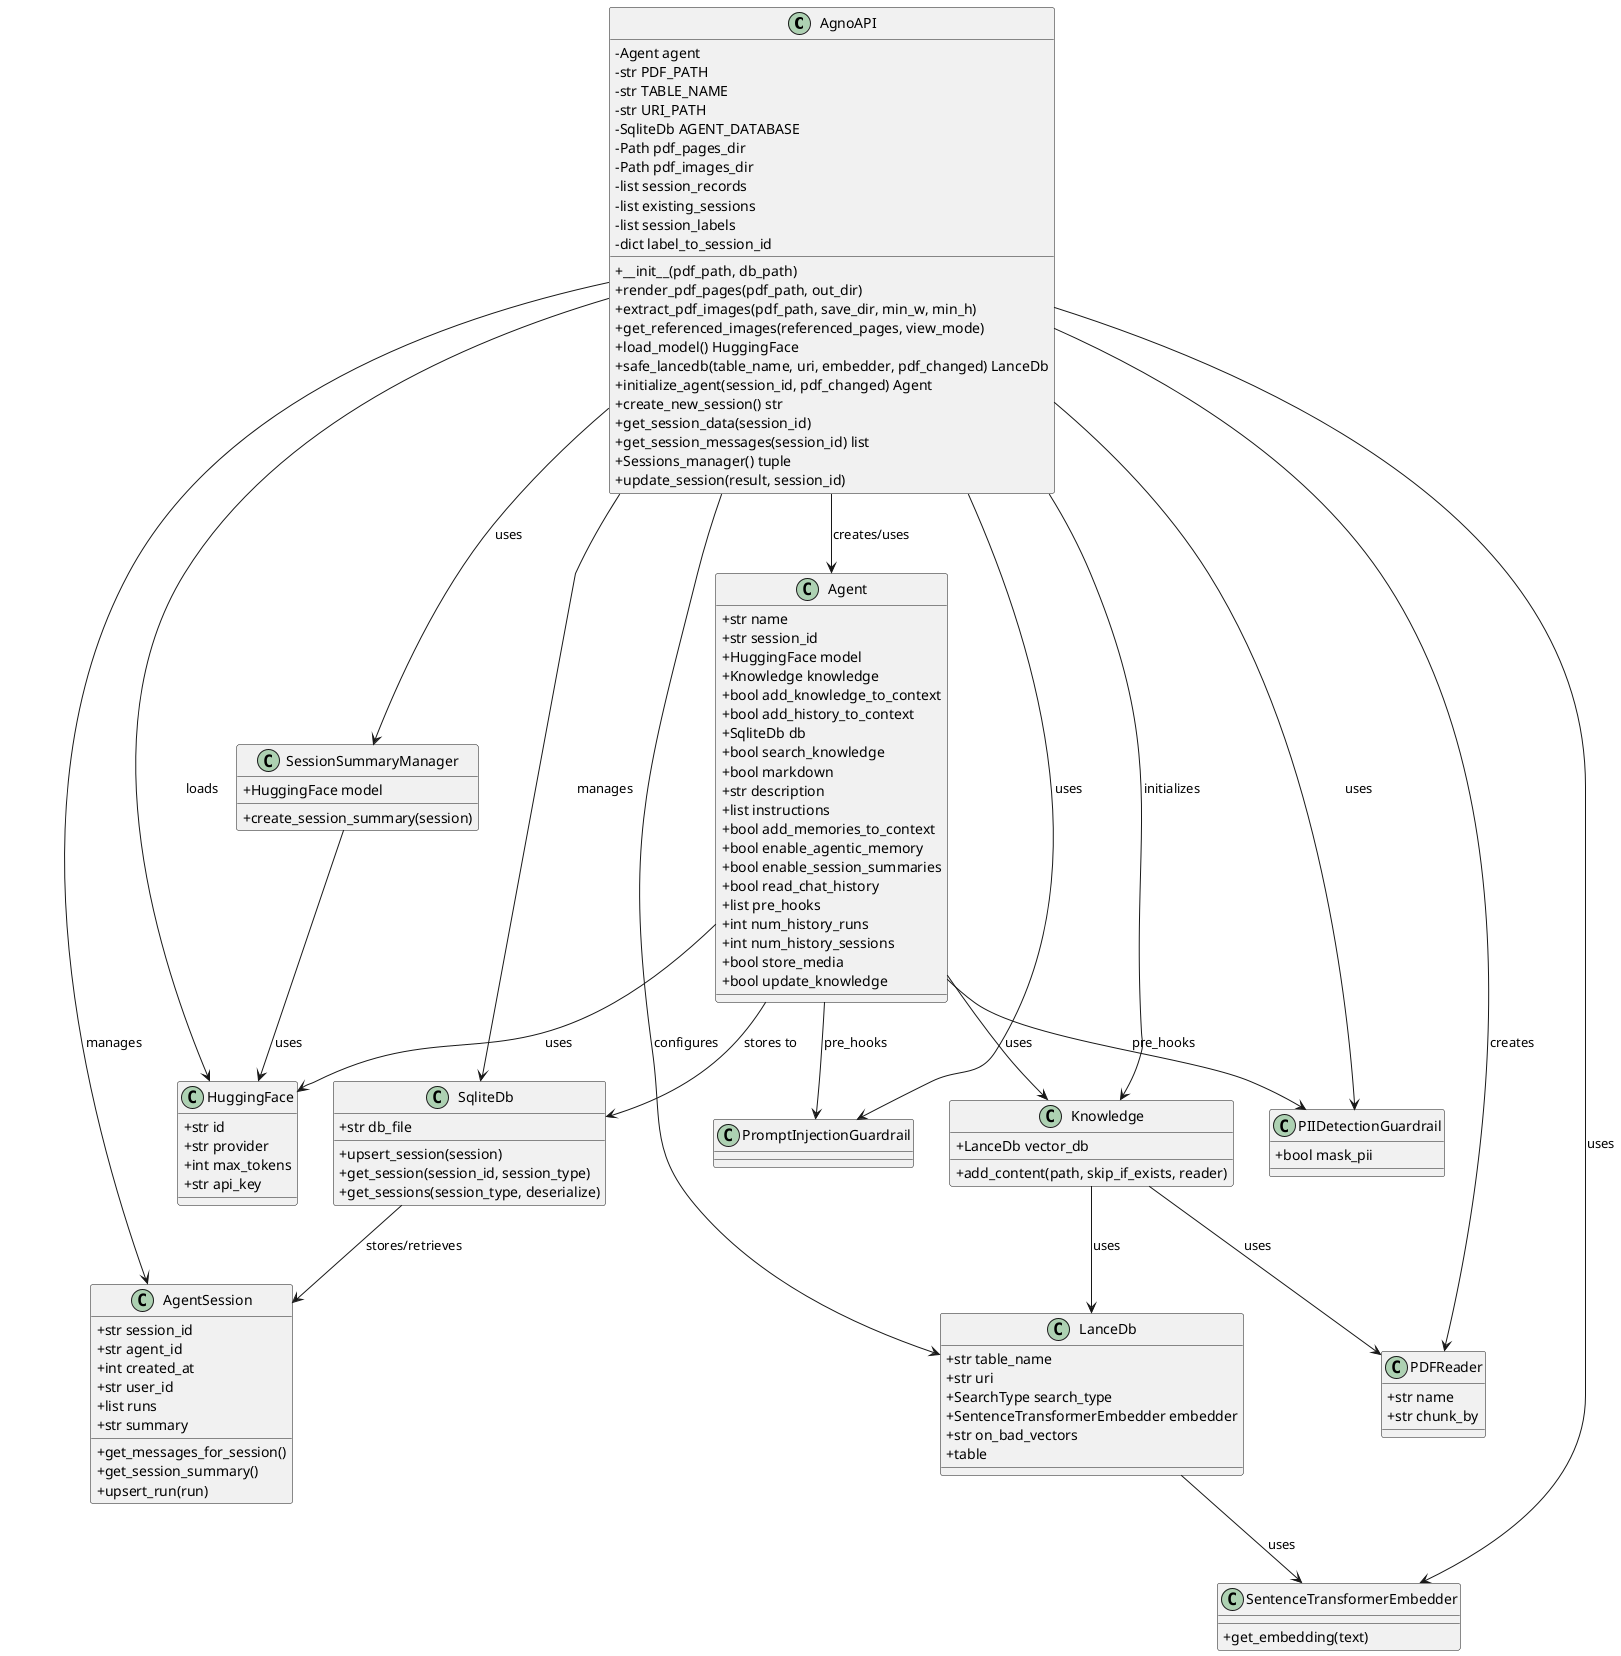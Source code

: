 @startuml
skinparam classAttributeIconSize 0

class AgnoAPI {
    -Agent agent
    -str PDF_PATH
    -str TABLE_NAME
    -str URI_PATH
    -SqliteDb AGENT_DATABASE
    -Path pdf_pages_dir
    -Path pdf_images_dir
    -list session_records
    -list existing_sessions
    -list session_labels
    -dict label_to_session_id
    
    +__init__(pdf_path, db_path)
    +render_pdf_pages(pdf_path, out_dir)
    +extract_pdf_images(pdf_path, save_dir, min_w, min_h)
    +get_referenced_images(referenced_pages, view_mode)
    +load_model() HuggingFace
    +safe_lancedb(table_name, uri, embedder, pdf_changed) LanceDb
    +initialize_agent(session_id, pdf_changed) Agent
    +create_new_session() str
    +get_session_data(session_id)
    +get_session_messages(session_id) list
    +Sessions_manager() tuple
    +update_session(result, session_id)
}

class Agent {
    +str name
    +str session_id
    +HuggingFace model
    +Knowledge knowledge
    +bool add_knowledge_to_context
    +bool add_history_to_context
    +SqliteDb db
    +bool search_knowledge
    +bool markdown
    +str description
    +list instructions
    +bool add_memories_to_context
    +bool enable_agentic_memory
    +bool enable_session_summaries
    +bool read_chat_history
    +list pre_hooks
    +int num_history_runs
    +int num_history_sessions
    +bool store_media
    +bool update_knowledge
}

class SqliteDb {
    +str db_file
    +upsert_session(session)
    +get_session(session_id, session_type)
    +get_sessions(session_type, deserialize)
}

class AgentSession {
    +str session_id
    +str agent_id
    +int created_at
    +str user_id
    +list runs
    +str summary
    +get_messages_for_session()
    +get_session_summary()
    +upsert_run(run)
}

class HuggingFace {
    +str id
    +str provider
    +int max_tokens
    +str api_key
}

class Knowledge {
    +LanceDb vector_db
    +add_content(path, skip_if_exists, reader)
}

class LanceDb {
    +str table_name
    +str uri
    +SearchType search_type
    +SentenceTransformerEmbedder embedder
    +str on_bad_vectors
    +table
}

class SentenceTransformerEmbedder {
    +get_embedding(text)
}

class PDFReader {
    +str name
    +str chunk_by
}

class PromptInjectionGuardrail {
}

class PIIDetectionGuardrail {
    +bool mask_pii
}

class SessionSummaryManager {
    +HuggingFace model
    +create_session_summary(session)
}

AgnoAPI --> Agent : creates/uses
AgnoAPI --> SqliteDb : manages
AgnoAPI --> HuggingFace : loads
AgnoAPI --> Knowledge : initializes
AgnoAPI --> LanceDb : configures
AgnoAPI --> SentenceTransformerEmbedder : uses
AgnoAPI --> PDFReader : creates
AgnoAPI --> PromptInjectionGuardrail : uses
AgnoAPI --> PIIDetectionGuardrail : uses
AgnoAPI --> SessionSummaryManager : uses
AgnoAPI --> AgentSession : manages

Agent --> HuggingFace : uses
Agent --> Knowledge : uses
Agent --> SqliteDb : stores to
Agent --> PromptInjectionGuardrail : pre_hooks
Agent --> PIIDetectionGuardrail : pre_hooks

Knowledge --> LanceDb : uses
Knowledge --> PDFReader : uses

LanceDb --> SentenceTransformerEmbedder : uses

SqliteDb --> AgentSession : stores/retrieves

SessionSummaryManager --> HuggingFace : uses

@enduml